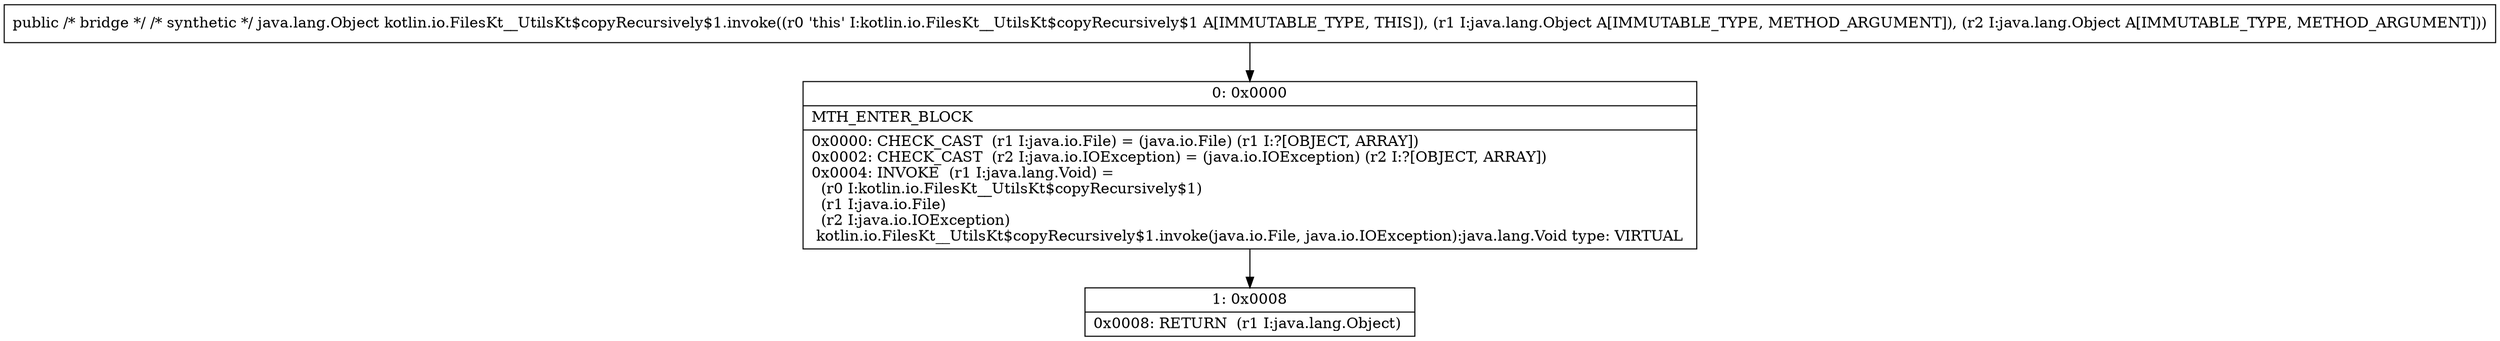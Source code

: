 digraph "CFG forkotlin.io.FilesKt__UtilsKt$copyRecursively$1.invoke(Ljava\/lang\/Object;Ljava\/lang\/Object;)Ljava\/lang\/Object;" {
Node_0 [shape=record,label="{0\:\ 0x0000|MTH_ENTER_BLOCK\l|0x0000: CHECK_CAST  (r1 I:java.io.File) = (java.io.File) (r1 I:?[OBJECT, ARRAY]) \l0x0002: CHECK_CAST  (r2 I:java.io.IOException) = (java.io.IOException) (r2 I:?[OBJECT, ARRAY]) \l0x0004: INVOKE  (r1 I:java.lang.Void) = \l  (r0 I:kotlin.io.FilesKt__UtilsKt$copyRecursively$1)\l  (r1 I:java.io.File)\l  (r2 I:java.io.IOException)\l kotlin.io.FilesKt__UtilsKt$copyRecursively$1.invoke(java.io.File, java.io.IOException):java.lang.Void type: VIRTUAL \l}"];
Node_1 [shape=record,label="{1\:\ 0x0008|0x0008: RETURN  (r1 I:java.lang.Object) \l}"];
MethodNode[shape=record,label="{public \/* bridge *\/ \/* synthetic *\/ java.lang.Object kotlin.io.FilesKt__UtilsKt$copyRecursively$1.invoke((r0 'this' I:kotlin.io.FilesKt__UtilsKt$copyRecursively$1 A[IMMUTABLE_TYPE, THIS]), (r1 I:java.lang.Object A[IMMUTABLE_TYPE, METHOD_ARGUMENT]), (r2 I:java.lang.Object A[IMMUTABLE_TYPE, METHOD_ARGUMENT])) }"];
MethodNode -> Node_0;
Node_0 -> Node_1;
}

